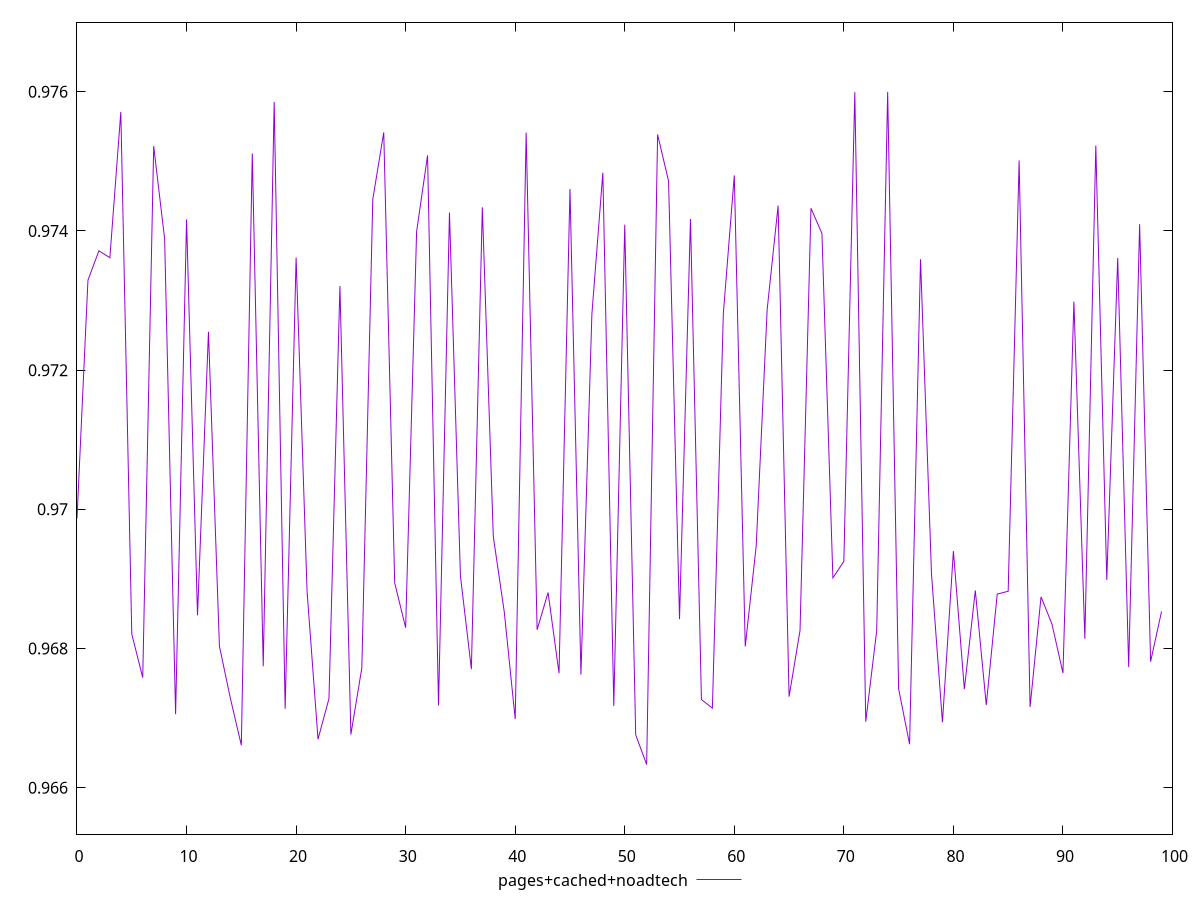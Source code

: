$_pagesCachedNoadtech <<EOF
0.9698681891966505
0.9732930239901767
0.9737143692611459
0.9736153271325364
0.9757107324351948
0.9682096259314785
0.967581269291891
0.9752178454152429
0.973884410765579
0.967056293214396
0.9741649134521213
0.9684773292293576
0.9725506159704066
0.9680343847248652
0.9672853795751459
0.9666106645324447
0.9751128794939397
0.96774517911973
0.9758530221889978
0.9671348864273075
0.9736168780096743
0.9688253366584312
0.9666972829710849
0.9672804474016468
0.9732094058042653
0.9667650070991981
0.9677223844376024
0.9744550595773029
0.97541577026496
0.9689430900924171
0.9682994925162798
0.973990130129019
0.9750854968538237
0.9671831495065493
0.9742640855815343
0.9690443474721488
0.9677048022276225
0.9743391936814794
0.9696116008674703
0.9685281468181534
0.9669864707994658
0.9754129524382741
0.9682703186599212
0.9688045357662375
0.9676456142767361
0.9746031361556079
0.9676253867583522
0.9728052752751937
0.9748367887821128
0.9671753962396223
0.9740896552505001
0.9667607367680069
0.9663334272595616
0.9753856960166245
0.97471481949825
0.9684229027756017
0.9741712292857773
0.967266776749719
0.9671436456686892
0.9728126673874575
0.9747988783146838
0.9680304669999782
0.9694743639794758
0.9728703701546968
0.9743643254819361
0.9673089832119554
0.9682579698073822
0.9743258975920466
0.9739642096827085
0.9690153925553433
0.9692512892068725
0.975994619416812
0.9669497491500106
0.9682594386244063
0.9759978166272134
0.9674203203291842
0.9666252396719239
0.9735940969155346
0.9690737698944103
0.9669415273289936
0.9693999051809339
0.9674150902391065
0.968834846873046
0.9671884832389352
0.9687819585442787
0.9688232909444686
0.9750128763136725
0.9671593125442559
0.9687426149451012
0.9683508996015282
0.9676475818200783
0.972983314494466
0.9681412048459708
0.9752267016762356
0.9689858565090792
0.9736110270775195
0.9677329039177456
0.9740973663335586
0.9678114644994613
0.968533293945715
EOF
set key outside below
set terminal pngcairo
set output "report_00006_2020-11-02T20-21-41.718Z/speed-index/pages+cached+noadtech//score.png"
set yrange [0.9653334272595616:0.9769978166272134]
plot $_pagesCachedNoadtech title "pages+cached+noadtech" with line ,